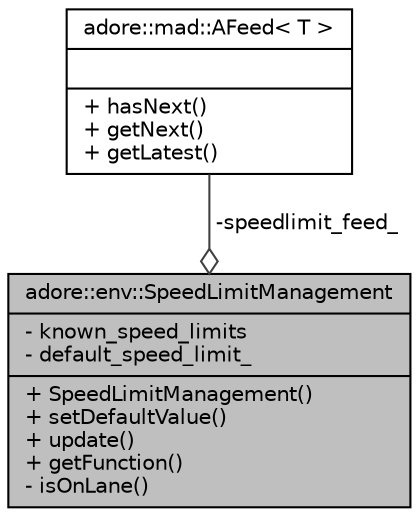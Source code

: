 digraph "adore::env::SpeedLimitManagement"
{
 // LATEX_PDF_SIZE
  edge [fontname="Helvetica",fontsize="10",labelfontname="Helvetica",labelfontsize="10"];
  node [fontname="Helvetica",fontsize="10",shape=record];
  Node1 [label="{adore::env::SpeedLimitManagement\n|- known_speed_limits\l- default_speed_limit_\l|+ SpeedLimitManagement()\l+ setDefaultValue()\l+ update()\l+ getFunction()\l- isOnLane()\l}",height=0.2,width=0.4,color="black", fillcolor="grey75", style="filled", fontcolor="black",tooltip="automatically manage speed limit information based on current vehicle position"];
  Node2 -> Node1 [color="grey25",fontsize="10",style="solid",label=" -speedlimit_feed_" ,arrowhead="odiamond",fontname="Helvetica"];
  Node2 [label="{adore::mad::AFeed\< T \>\n||+ hasNext()\l+ getNext()\l+ getLatest()\l}",height=0.2,width=0.4,color="black", fillcolor="white", style="filled",URL="$classadore_1_1mad_1_1AFeed.html",tooltip=" "];
}
